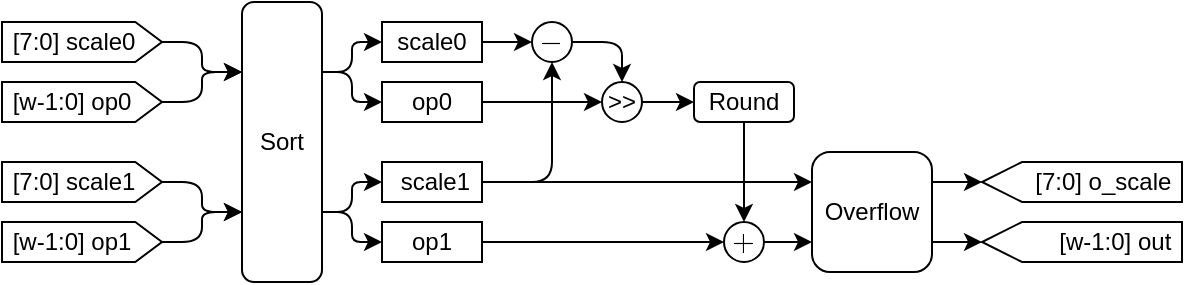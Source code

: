 <mxfile>
    <diagram id="G1ipWarWiv5Hq9t_VRxN" name="Page-1">
        <mxGraphModel dx="696" dy="371" grid="1" gridSize="10" guides="1" tooltips="1" connect="1" arrows="1" fold="1" page="1" pageScale="1" pageWidth="850" pageHeight="1100" math="1" shadow="0">
            <root>
                <mxCell id="0"/>
                <mxCell id="1" parent="0"/>
                <mxCell id="13" style="edgeStyle=orthogonalEdgeStyle;html=1;entryX=0;entryY=0.25;entryDx=0;entryDy=0;" edge="1" parent="1" source="5" target="11">
                    <mxGeometry relative="1" as="geometry"/>
                </mxCell>
                <mxCell id="5" value="&amp;nbsp;[w-1:0] op0" style="shape=offPageConnector;whiteSpace=wrap;html=1;rotation=0;direction=north;labelPosition=center;verticalLabelPosition=middle;align=left;verticalAlign=middle;size=0.167;" vertex="1" parent="1">
                    <mxGeometry x="40" y="90" width="80" height="20" as="geometry"/>
                </mxCell>
                <mxCell id="16" style="edgeStyle=orthogonalEdgeStyle;html=1;entryX=0;entryY=0.75;entryDx=0;entryDy=0;" edge="1" parent="1" source="6" target="11">
                    <mxGeometry relative="1" as="geometry"/>
                </mxCell>
                <mxCell id="6" value="&amp;nbsp;[w-1:0] op1" style="shape=offPageConnector;whiteSpace=wrap;html=1;rotation=0;direction=north;labelPosition=center;verticalLabelPosition=middle;align=left;verticalAlign=middle;size=0.167;" vertex="1" parent="1">
                    <mxGeometry x="40" y="160" width="80" height="20" as="geometry"/>
                </mxCell>
                <mxCell id="12" style="edgeStyle=orthogonalEdgeStyle;html=1;entryX=0;entryY=0.25;entryDx=0;entryDy=0;" edge="1" parent="1" source="7" target="11">
                    <mxGeometry relative="1" as="geometry"/>
                </mxCell>
                <mxCell id="7" value="&amp;nbsp;[7:0] scale0" style="shape=offPageConnector;whiteSpace=wrap;html=1;rotation=0;direction=north;labelPosition=center;verticalLabelPosition=middle;align=left;verticalAlign=middle;size=0.167;" vertex="1" parent="1">
                    <mxGeometry x="40" y="60" width="80" height="20" as="geometry"/>
                </mxCell>
                <mxCell id="14" style="edgeStyle=orthogonalEdgeStyle;html=1;entryX=0;entryY=0.75;entryDx=0;entryDy=0;" edge="1" parent="1" source="8" target="11">
                    <mxGeometry relative="1" as="geometry"/>
                </mxCell>
                <mxCell id="8" value="&amp;nbsp;[7:0] scale1" style="shape=offPageConnector;whiteSpace=wrap;html=1;rotation=0;direction=north;labelPosition=center;verticalLabelPosition=middle;align=left;verticalAlign=middle;size=0.167;" vertex="1" parent="1">
                    <mxGeometry x="40" y="130" width="80" height="20" as="geometry"/>
                </mxCell>
                <mxCell id="24" style="edgeStyle=orthogonalEdgeStyle;html=1;exitX=1;exitY=0.75;exitDx=0;exitDy=0;entryX=0;entryY=0.5;entryDx=0;entryDy=0;" edge="1" parent="1" source="11" target="23">
                    <mxGeometry relative="1" as="geometry"/>
                </mxCell>
                <mxCell id="25" style="edgeStyle=orthogonalEdgeStyle;html=1;exitX=1;exitY=0.75;exitDx=0;exitDy=0;entryX=0;entryY=0.5;entryDx=0;entryDy=0;" edge="1" parent="1" source="11" target="22">
                    <mxGeometry relative="1" as="geometry"/>
                </mxCell>
                <mxCell id="26" style="edgeStyle=orthogonalEdgeStyle;html=1;exitX=1;exitY=0.25;exitDx=0;exitDy=0;entryX=0;entryY=0.5;entryDx=0;entryDy=0;" edge="1" parent="1" source="11" target="21">
                    <mxGeometry relative="1" as="geometry"/>
                </mxCell>
                <mxCell id="27" style="edgeStyle=orthogonalEdgeStyle;html=1;exitX=1;exitY=0.25;exitDx=0;exitDy=0;entryX=0;entryY=0.5;entryDx=0;entryDy=0;" edge="1" parent="1" source="11" target="20">
                    <mxGeometry relative="1" as="geometry"/>
                </mxCell>
                <mxCell id="11" value="Sort" style="rounded=1;whiteSpace=wrap;html=1;" vertex="1" parent="1">
                    <mxGeometry x="160" y="50" width="40" height="140" as="geometry"/>
                </mxCell>
                <mxCell id="36" style="edgeStyle=orthogonalEdgeStyle;html=1;entryX=0;entryY=0.5;entryDx=0;entryDy=0;" edge="1" parent="1" source="19" target="34">
                    <mxGeometry relative="1" as="geometry"/>
                </mxCell>
                <mxCell id="19" value="&amp;gt;&amp;gt;" style="ellipse;whiteSpace=wrap;html=1;aspect=fixed;" vertex="1" parent="1">
                    <mxGeometry x="340" y="90" width="20" height="20" as="geometry"/>
                </mxCell>
                <mxCell id="57" style="edgeStyle=orthogonalEdgeStyle;html=1;entryX=0;entryY=0.5;entryDx=0;entryDy=0;" edge="1" parent="1" source="20" target="56">
                    <mxGeometry relative="1" as="geometry"/>
                </mxCell>
                <mxCell id="20" value="&lt;span style=&quot;text-align: left;&quot;&gt;scale0&lt;/span&gt;" style="rounded=0;whiteSpace=wrap;html=1;" vertex="1" parent="1">
                    <mxGeometry x="230" y="60" width="50" height="20" as="geometry"/>
                </mxCell>
                <mxCell id="46" style="edgeStyle=orthogonalEdgeStyle;html=1;entryX=0;entryY=0.5;entryDx=0;entryDy=0;" edge="1" parent="1" source="21" target="19">
                    <mxGeometry relative="1" as="geometry"/>
                </mxCell>
                <mxCell id="21" value="&lt;span style=&quot;text-align: left;&quot;&gt;op0&lt;/span&gt;" style="rounded=0;whiteSpace=wrap;html=1;" vertex="1" parent="1">
                    <mxGeometry x="230" y="90" width="50" height="20" as="geometry"/>
                </mxCell>
                <mxCell id="51" style="edgeStyle=orthogonalEdgeStyle;html=1;entryX=0;entryY=0.25;entryDx=0;entryDy=0;" edge="1" parent="1" source="22" target="47">
                    <mxGeometry relative="1" as="geometry"/>
                </mxCell>
                <mxCell id="58" style="edgeStyle=orthogonalEdgeStyle;html=1;entryX=0.5;entryY=1;entryDx=0;entryDy=0;" edge="1" parent="1" source="22" target="56">
                    <mxGeometry relative="1" as="geometry"/>
                </mxCell>
                <mxCell id="22" value="&lt;span style=&quot;text-align: left;&quot;&gt;&amp;nbsp;scale1&lt;/span&gt;" style="rounded=0;whiteSpace=wrap;html=1;" vertex="1" parent="1">
                    <mxGeometry x="230" y="130" width="50" height="20" as="geometry"/>
                </mxCell>
                <mxCell id="39" style="edgeStyle=orthogonalEdgeStyle;html=1;entryX=0;entryY=0.5;entryDx=0;entryDy=0;" edge="1" parent="1" source="23" target="33">
                    <mxGeometry relative="1" as="geometry"/>
                </mxCell>
                <mxCell id="23" value="&lt;span style=&quot;text-align: left;&quot;&gt;op1&lt;/span&gt;" style="rounded=0;whiteSpace=wrap;html=1;" vertex="1" parent="1">
                    <mxGeometry x="230" y="160" width="50" height="20" as="geometry"/>
                </mxCell>
                <mxCell id="50" style="edgeStyle=orthogonalEdgeStyle;html=1;entryX=0;entryY=0.75;entryDx=0;entryDy=0;" edge="1" parent="1" source="33" target="47">
                    <mxGeometry relative="1" as="geometry"/>
                </mxCell>
                <mxCell id="33" value="$$+$$" style="ellipse;whiteSpace=wrap;html=1;aspect=fixed;" vertex="1" parent="1">
                    <mxGeometry x="401" y="160" width="20" height="20" as="geometry"/>
                </mxCell>
                <mxCell id="38" style="edgeStyle=orthogonalEdgeStyle;html=1;entryX=0.5;entryY=0;entryDx=0;entryDy=0;" edge="1" parent="1" source="34" target="33">
                    <mxGeometry relative="1" as="geometry"/>
                </mxCell>
                <mxCell id="34" value="Round" style="rounded=1;whiteSpace=wrap;html=1;" vertex="1" parent="1">
                    <mxGeometry x="386" y="90" width="50" height="20" as="geometry"/>
                </mxCell>
                <mxCell id="54" style="edgeStyle=orthogonalEdgeStyle;html=1;exitX=1;exitY=0.25;exitDx=0;exitDy=0;entryX=0.5;entryY=1;entryDx=0;entryDy=0;" edge="1" parent="1" source="47" target="53">
                    <mxGeometry relative="1" as="geometry"/>
                </mxCell>
                <mxCell id="55" style="edgeStyle=orthogonalEdgeStyle;html=1;exitX=1;exitY=0.75;exitDx=0;exitDy=0;entryX=0.5;entryY=1;entryDx=0;entryDy=0;" edge="1" parent="1" source="47" target="52">
                    <mxGeometry relative="1" as="geometry"/>
                </mxCell>
                <mxCell id="47" value="Overflow" style="rounded=1;whiteSpace=wrap;html=1;" vertex="1" parent="1">
                    <mxGeometry x="445" y="125" width="60" height="60" as="geometry"/>
                </mxCell>
                <mxCell id="52" value="[w-1:0] out&amp;nbsp;" style="shape=offPageConnector;whiteSpace=wrap;html=1;rotation=0;direction=south;labelPosition=center;verticalLabelPosition=middle;align=right;verticalAlign=middle;size=0.2;" vertex="1" parent="1">
                    <mxGeometry x="530" y="160" width="100" height="20" as="geometry"/>
                </mxCell>
                <mxCell id="53" value="[7:0] o_scale&amp;nbsp;" style="shape=offPageConnector;whiteSpace=wrap;html=1;rotation=0;direction=south;labelPosition=center;verticalLabelPosition=middle;align=right;verticalAlign=middle;size=0.2;" vertex="1" parent="1">
                    <mxGeometry x="530" y="130" width="100" height="20" as="geometry"/>
                </mxCell>
                <mxCell id="59" style="edgeStyle=orthogonalEdgeStyle;html=1;entryX=0.5;entryY=0;entryDx=0;entryDy=0;" edge="1" parent="1" source="56" target="19">
                    <mxGeometry relative="1" as="geometry"/>
                </mxCell>
                <mxCell id="56" value="$$-$$" style="ellipse;whiteSpace=wrap;html=1;aspect=fixed;" vertex="1" parent="1">
                    <mxGeometry x="305" y="60" width="20" height="20" as="geometry"/>
                </mxCell>
            </root>
        </mxGraphModel>
    </diagram>
</mxfile>